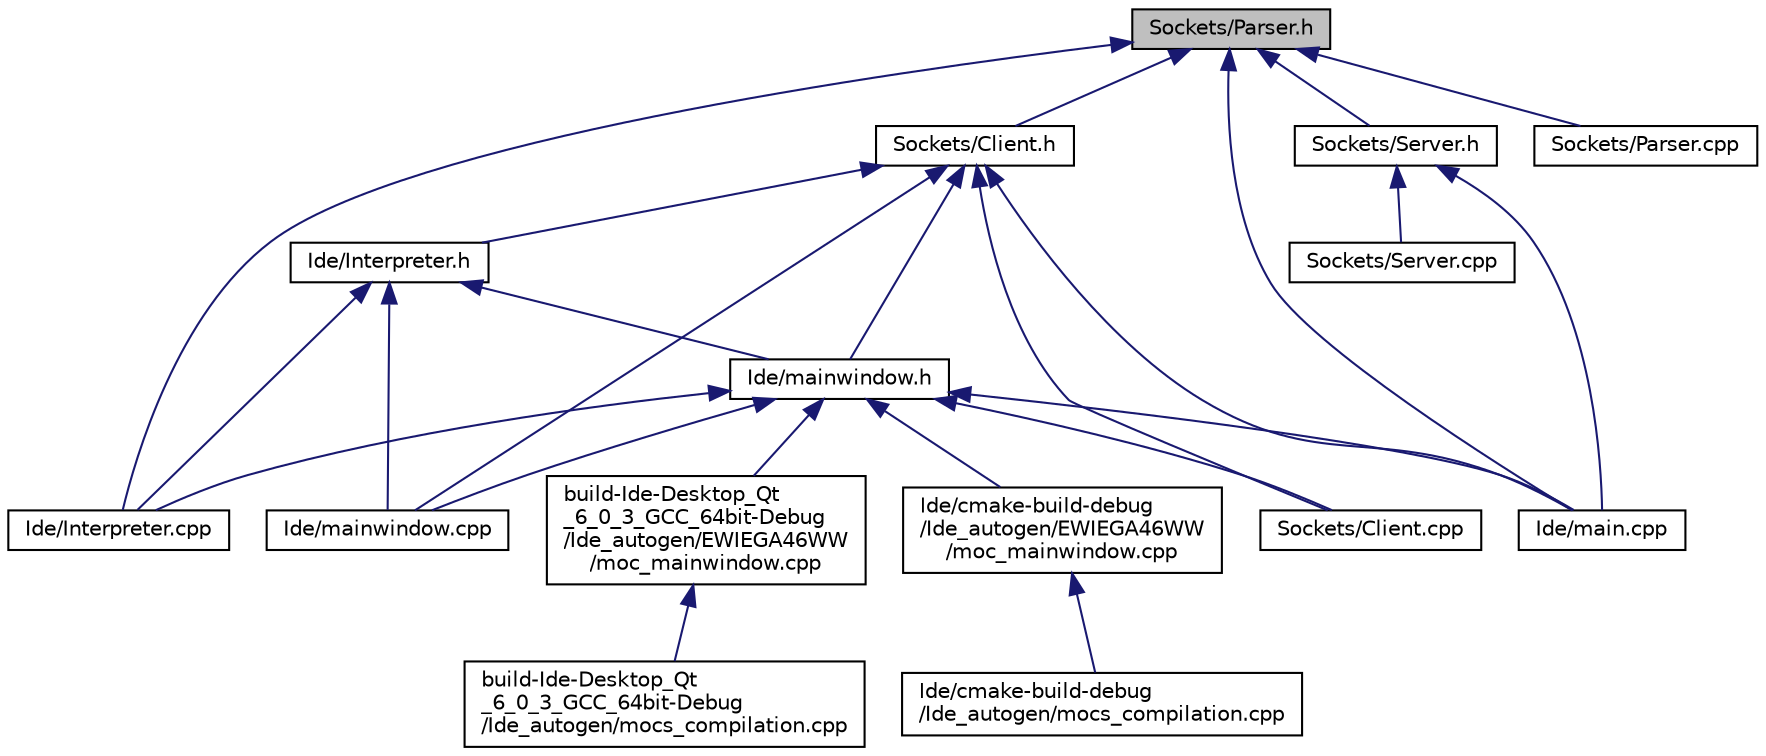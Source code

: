 digraph "Sockets/Parser.h"
{
 // LATEX_PDF_SIZE
  edge [fontname="Helvetica",fontsize="10",labelfontname="Helvetica",labelfontsize="10"];
  node [fontname="Helvetica",fontsize="10",shape=record];
  Node1 [label="Sockets/Parser.h",height=0.2,width=0.4,color="black", fillcolor="grey75", style="filled", fontcolor="black",tooltip=" "];
  Node1 -> Node2 [dir="back",color="midnightblue",fontsize="10",style="solid"];
  Node2 [label="Sockets/Client.h",height=0.2,width=0.4,color="black", fillcolor="white", style="filled",URL="$Client_8h.html",tooltip=" "];
  Node2 -> Node3 [dir="back",color="midnightblue",fontsize="10",style="solid"];
  Node3 [label="Ide/Interpreter.h",height=0.2,width=0.4,color="black", fillcolor="white", style="filled",URL="$Interpreter_8h.html",tooltip=" "];
  Node3 -> Node4 [dir="back",color="midnightblue",fontsize="10",style="solid"];
  Node4 [label="Ide/mainwindow.h",height=0.2,width=0.4,color="black", fillcolor="white", style="filled",URL="$mainwindow_8h.html",tooltip=" "];
  Node4 -> Node5 [dir="back",color="midnightblue",fontsize="10",style="solid"];
  Node5 [label="build-Ide-Desktop_Qt\l_6_0_3_GCC_64bit-Debug\l/Ide_autogen/EWIEGA46WW\l/moc_mainwindow.cpp",height=0.2,width=0.4,color="black", fillcolor="white", style="filled",URL="$build-Ide-Desktop__Qt__6__0__3__GCC__64bit-Debug_2Ide__autogen_2EWIEGA46WW_2moc__mainwindow_8cpp.html",tooltip=" "];
  Node5 -> Node6 [dir="back",color="midnightblue",fontsize="10",style="solid"];
  Node6 [label="build-Ide-Desktop_Qt\l_6_0_3_GCC_64bit-Debug\l/Ide_autogen/mocs_compilation.cpp",height=0.2,width=0.4,color="black", fillcolor="white", style="filled",URL="$build-Ide-Desktop__Qt__6__0__3__GCC__64bit-Debug_2Ide__autogen_2mocs__compilation_8cpp.html",tooltip=" "];
  Node4 -> Node7 [dir="back",color="midnightblue",fontsize="10",style="solid"];
  Node7 [label="Ide/cmake-build-debug\l/Ide_autogen/EWIEGA46WW\l/moc_mainwindow.cpp",height=0.2,width=0.4,color="black", fillcolor="white", style="filled",URL="$Ide_2cmake-build-debug_2Ide__autogen_2EWIEGA46WW_2moc__mainwindow_8cpp.html",tooltip=" "];
  Node7 -> Node8 [dir="back",color="midnightblue",fontsize="10",style="solid"];
  Node8 [label="Ide/cmake-build-debug\l/Ide_autogen/mocs_compilation.cpp",height=0.2,width=0.4,color="black", fillcolor="white", style="filled",URL="$Ide_2cmake-build-debug_2Ide__autogen_2mocs__compilation_8cpp.html",tooltip=" "];
  Node4 -> Node9 [dir="back",color="midnightblue",fontsize="10",style="solid"];
  Node9 [label="Ide/Interpreter.cpp",height=0.2,width=0.4,color="black", fillcolor="white", style="filled",URL="$Interpreter_8cpp.html",tooltip=" "];
  Node4 -> Node10 [dir="back",color="midnightblue",fontsize="10",style="solid"];
  Node10 [label="Ide/main.cpp",height=0.2,width=0.4,color="black", fillcolor="white", style="filled",URL="$main_8cpp.html",tooltip=" "];
  Node4 -> Node11 [dir="back",color="midnightblue",fontsize="10",style="solid"];
  Node11 [label="Ide/mainwindow.cpp",height=0.2,width=0.4,color="black", fillcolor="white", style="filled",URL="$mainwindow_8cpp.html",tooltip=" "];
  Node4 -> Node12 [dir="back",color="midnightblue",fontsize="10",style="solid"];
  Node12 [label="Sockets/Client.cpp",height=0.2,width=0.4,color="black", fillcolor="white", style="filled",URL="$Client_8cpp.html",tooltip=" "];
  Node3 -> Node9 [dir="back",color="midnightblue",fontsize="10",style="solid"];
  Node3 -> Node11 [dir="back",color="midnightblue",fontsize="10",style="solid"];
  Node2 -> Node4 [dir="back",color="midnightblue",fontsize="10",style="solid"];
  Node2 -> Node10 [dir="back",color="midnightblue",fontsize="10",style="solid"];
  Node2 -> Node11 [dir="back",color="midnightblue",fontsize="10",style="solid"];
  Node2 -> Node12 [dir="back",color="midnightblue",fontsize="10",style="solid"];
  Node1 -> Node9 [dir="back",color="midnightblue",fontsize="10",style="solid"];
  Node1 -> Node13 [dir="back",color="midnightblue",fontsize="10",style="solid"];
  Node13 [label="Sockets/Server.h",height=0.2,width=0.4,color="black", fillcolor="white", style="filled",URL="$Server_8h.html",tooltip=" "];
  Node13 -> Node10 [dir="back",color="midnightblue",fontsize="10",style="solid"];
  Node13 -> Node14 [dir="back",color="midnightblue",fontsize="10",style="solid"];
  Node14 [label="Sockets/Server.cpp",height=0.2,width=0.4,color="black", fillcolor="white", style="filled",URL="$Server_8cpp.html",tooltip=" "];
  Node1 -> Node10 [dir="back",color="midnightblue",fontsize="10",style="solid"];
  Node1 -> Node15 [dir="back",color="midnightblue",fontsize="10",style="solid"];
  Node15 [label="Sockets/Parser.cpp",height=0.2,width=0.4,color="black", fillcolor="white", style="filled",URL="$Parser_8cpp.html",tooltip=" "];
}
